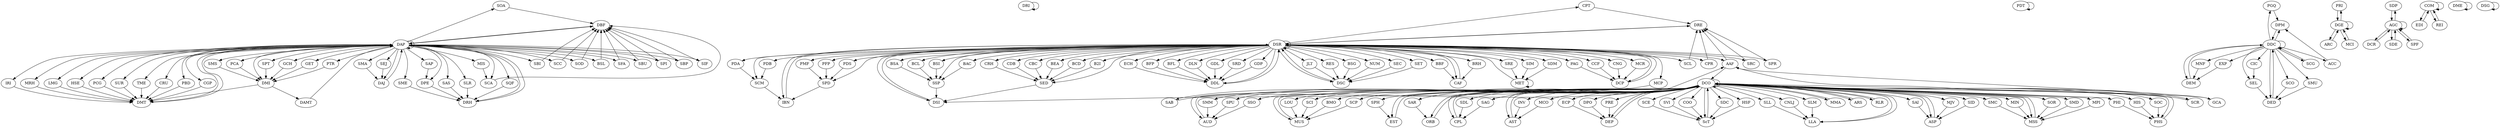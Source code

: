 digraph  {
	SOA	 [pos="[ 0.95681028  0.05925018]"];
	DBF	 [pos="[ 0.95681028  0.05925018]"];
	SOA -> DBF;
	DRI	 [pos="[ 1.  0.]"];
	DRI -> DRI;
	CPT	 [pos="[ 0.95381735  0.09779277]"];
	DRE	 [pos="[ 0.95381735  0.09779277]"];
	CPT -> DRE;
	IRI	 [pos="[ 0.95681028  0.05925018]"];
	DMT	 [pos="[ 0.95681028  0.05925018]"];
	IRI -> DMT;
	PDT	 [pos="[ 1.  0.]"];
	PDT -> PDT;
	SDM	 [pos="[ 0.95381735  0.09779277]"];
	MET	 [pos="[ 0.95381735  0.09779277]"];
	SDM -> MET;
	SAI	 [pos="[ 0.95381735  0.09779277]"];
	ASP	 [pos="[ 0.95381735  0.09779277]"];
	SAI -> ASP;
	PDA	 [pos="[ 0.95381735  0.09779277]"];
	SCM	 [pos="[ 0.95381735  0.09779277]"];
	PDA -> SCM;
	DAP	 [pos="[ 0.95681028  0.05925018]"];
	DAP -> SOA;
	DAP -> IRI;
	DAP -> DAP;
	MIS	 [pos="[ 0.95681028  0.05925018]"];
	DAP -> MIS;
	MRH	 [pos="[ 0.95681028  0.05925018]"];
	DAP -> MRH;
	DAP -> DMT;
	LMG	 [pos="[ 0.95681028  0.05925018]"];
	DAP -> LMG;
	DAJ	 [pos="[ 0.95681028  0.05925018]"];
	DAP -> DAJ;
	SIF	 [pos="[ 0.95681028  0.05925018]"];
	DAP -> SIF;
	SBI	 [pos="[ 0.95681028  0.05925018]"];
	DAP -> SBI;
	CRU	 [pos="[ 0.95681028  0.05925018]"];
	DAP -> CRU;
	CGP	 [pos="[ 0.95681028  0.05925018]"];
	DAP -> CGP;
	HSE	 [pos="[ 0.95681028  0.05925018]"];
	DAP -> HSE;
	PCG	 [pos="[ 0.95681028  0.05925018]"];
	DAP -> PCG;
	SCC	 [pos="[ 0.95681028  0.05925018]"];
	DAP -> SCC;
	SAP	 [pos="[ 0.95681028  0.05925018]"];
	DAP -> SAP;
	SOD	 [pos="[ 0.95681028  0.05925018]"];
	DAP -> SOD;
	PCA	 [pos="[ 0.95681028  0.05925018]"];
	DAP -> PCA;
	SAS	 [pos="[ 0.95681028  0.05925018]"];
	DAP -> SAS;
	SMA	 [pos="[ 0.95681028  0.05925018]"];
	DAP -> SMA;
	DMI	 [pos="[ 0.95681028  0.05925018]"];
	DAP -> DMI;
	SPT	 [pos="[ 0.95681028  0.05925018]"];
	DAP -> SPT;
	SUR	 [pos="[ 0.95681028  0.05925018]"];
	DAP -> SUR;
	BSL	 [pos="[ 0.95681028  0.05925018]"];
	DAP -> BSL;
	SCA	 [pos="[ 0.95681028  0.05925018]"];
	DAP -> SCA;
	SFA	 [pos="[ 0.95681028  0.05925018]"];
	DAP -> SFA;
	TME	 [pos="[ 0.95681028  0.05925018]"];
	DAP -> TME;
	DRH	 [pos="[ 0.95681028  0.05925018]"];
	DAP -> DRH;
	SBU	 [pos="[ 0.95681028  0.05925018]"];
	DAP -> SBU;
	GCH	 [pos="[ 0.95681028  0.05925018]"];
	DAP -> GCH;
	SME	 [pos="[ 0.95681028  0.05925018]"];
	DAP -> SME;
	GET	 [pos="[ 0.95681028  0.05925018]"];
	DAP -> GET;
	PTR	 [pos="[ 0.95681028  0.05925018]"];
	DAP -> PTR;
	SEJ	 [pos="[ 0.95681028  0.05925018]"];
	DAP -> SEJ;
	PBD	 [pos="[ 0.95681028  0.05925018]"];
	DAP -> PBD;
	SMS	 [pos="[ 0.95681028  0.05925018]"];
	DAP -> SMS;
	DAP -> DBF;
	SPI	 [pos="[ 0.95681028  0.05925018]"];
	DAP -> SPI;
	SLR	 [pos="[ 0.95681028  0.05925018]"];
	DAP -> SLR;
	SQF	 [pos="[ 0.95681028  0.05925018]"];
	DAP -> SQF;
	DPE	 [pos="[ 0.95681028  0.05925018]"];
	DAP -> DPE;
	SBP	 [pos="[ 0.95681028  0.05925018]"];
	DAP -> SBP;
	MCR	 [pos="[ 0.95381735  0.09779277]"];
	DCP	 [pos="[ 0.95381735  0.09779277]"];
	MCR -> DCP;
	IBN	 [pos="[ 0.95381735  0.09779277]"];
	DSR	 [pos="[ 0.95381735  0.09779277]"];
	IBN -> DSR;
	PGQ	 [pos="[ 0.84415894  0.10869489]"];
	DPM	 [pos="[ 0.84415894  0.10869489]"];
	PGQ -> DPM;
	PMF	 [pos="[ 0.95381735  0.09779277]"];
	SPD	 [pos="[ 0.95381735  0.09779277]"];
	PMF -> SPD;
	BAC	 [pos="[ 0.95381735  0.09779277]"];
	SSP	 [pos="[ 0.95381735  0.09779277]"];
	BAC -> SSP;
	PAG	 [pos="[ 0.95381735  0.09779277]"];
	PAG -> DCP;
	PRI	 [pos="[ 0.91385444  0.82994208]"];
	DGE	 [pos="[ 0.91385444  0.82994208]"];
	PRI -> DGE;
	SMD	 [pos="[ 0.95381735  0.09779277]"];
	MSS	 [pos="[ 0.95381735  0.09779277]"];
	SMD -> MSS;
	PHS	 [pos="[ 0.95381735  0.09779277]"];
	DCO	 [pos="[ 0.95381735  0.09779277]"];
	PHS -> DCO;
	SDP	 [pos="[ 0.          0.53585126]"];
	AGC	 [pos="[  3.96358380e-16   5.35851263e-01]"];
	SDP -> AGC;
	DGE -> PRI;
	DGE -> DGE;
	ARC	 [pos="[ 0.91385444  0.82994208]"];
	DGE -> ARC;
	MCI	 [pos="[ 0.91385444  0.82994208]"];
	DGE -> MCI;
	ECH	 [pos="[ 0.95381735  0.09779277]"];
	DDL	 [pos="[ 0.95381735  0.09779277]"];
	ECH -> DDL;
	MIS -> SCA;
	MRH -> DMT;
	MNF	 [pos="[ 0.84415894  0.10869489]"];
	DEM	 [pos="[ 0.84415894  0.10869489]"];
	MNF -> DEM;
	PFP	 [pos="[ 0.95381735  0.09779277]"];
	PFP -> SPD;
	MJV	 [pos="[ 0.95381735  0.09779277]"];
	MJV -> ASP;
	COM	 [pos="[ 0.97238719  0.18944412]"];
	COM -> COM;
	EDI	 [pos="[ 0.97238719  0.18944412]"];
	COM -> EDI;
	REI	 [pos="[ 0.97238719  0.18944412]"];
	COM -> REI;
	DMT -> DAP;
	JLT	 [pos="[ 0.95381735  0.09779277]"];
	DSC	 [pos="[ 0.95381735  0.09779277]"];
	JLT -> DSC;
	AUD	 [pos="[ 0.95381735  0.09779277]"];
	AUD -> DCO;
	LMG -> DMT;
	SPU	 [pos="[ 0.95381735  0.09779277]"];
	SPU -> AUD;
	AGC -> SDP;
	AGC -> AGC;
	DCR	 [pos="[  1.58543352e-15   5.35851263e-01]"];
	AGC -> DCR;
	SDE	 [pos="[  1.18907514e-15   5.35851263e-01]"];
	AGC -> SDE;
	SPF	 [pos="[  1.05695568e-15   5.35851263e-01]"];
	AGC -> SPF;
	SED	 [pos="[ 0.95381735  0.09779277]"];
	DSI	 [pos="[ 0.95381735  0.09779277]"];
	SED -> DSI;
	DME	 [pos="[ 1.  0.]"];
	DME -> DME;
	PDS	 [pos="[ 0.95381735  0.09779277]"];
	PDS -> SPD;
	RES	 [pos="[ 0.95381735  0.09779277]"];
	RES -> DSC;
	AAF	 [pos="[ 0.95381735  0.09779277]"];
	AAF -> DCO;
	AAF -> DRE;
	DAJ -> DAP;
	BFP	 [pos="[ 0.95381735  0.09779277]"];
	BFP -> DDL;
	SIF -> DBF;
	DSG	 [pos="[ 1.  0.]"];
	DSG -> DSG;
	BSG	 [pos="[ 0.95381735  0.09779277]"];
	BSG -> DSC;
	CCF	 [pos="[ 0.95381735  0.09779277]"];
	CCF -> DCP;
	DAMT	 [pos="[ 0.95681028  0.05925018]"];
	DAMT -> DAP;
	BFL	 [pos="[ 0.95381735  0.09779277]"];
	BFL -> DDL;
	DDC	 [pos="[ 0.84415894  0.10869489]"];
	DEM -> DDC;
	PDB	 [pos="[ 0.95381735  0.09779277]"];
	PDB -> SCM;
	PHI	 [pos="[ 0.95381735  0.09779277]"];
	PHI -> PHS;
	DLN	 [pos="[ 0.95381735  0.09779277]"];
	DLN -> DDL;
	EDI -> COM;
	SMM	 [pos="[ 0.95381735  0.09779277]"];
	SMM -> AUD;
	SAB	 [pos="[ 0.95381735  0.09779277]"];
	SAB -> AAF;
	MSS -> DCO;
	HIS	 [pos="[ 0.95381735  0.09779277]"];
	HIS -> PHS;
	LOU	 [pos="[ 0.95381735  0.09779277]"];
	MUS	 [pos="[ 0.95381735  0.09779277]"];
	LOU -> MUS;
	CRH	 [pos="[ 0.95381735  0.09779277]"];
	CRH -> SED;
	SBI -> DBF;
	DCR -> AGC;
	CRU -> DMT;
	CGP -> DMT;
	BSA	 [pos="[ 0.95381735  0.09779277]"];
	BSA -> SSP;
	CNG	 [pos="[ 0.95381735  0.09779277]"];
	CNG -> DCP;
	BCL	 [pos="[ 0.95381735  0.09779277]"];
	BCL -> SSP;
	HSE -> DMT;
	PCG -> DMT;
	DCO -> SAI;
	DCO -> SMD;
	DCO -> PHS;
	DCO -> MJV;
	DCO -> AUD;
	DCO -> SPU;
	DCO -> PHI;
	DCO -> SMM;
	DCO -> SAB;
	DCO -> MSS;
	DCO -> HIS;
	DCO -> LOU;
	DCO -> DCO;
	DCO -> ASP;
	SPH	 [pos="[ 0.95381735  0.09779277]"];
	DCO -> SPH;
	ORB	 [pos="[ 0.95381735  0.09779277]"];
	DCO -> ORB;
	SCI	 [pos="[ 0.95381735  0.09779277]"];
	DCO -> SCI;
	SDL	 [pos="[ 0.95381735  0.09779277]"];
	DCO -> SDL;
	SOC	 [pos="[ 0.95381735  0.09779277]"];
	DCO -> SOC;
	SCR	 [pos="[ 0.95381735  0.09779277]"];
	DCO -> SCR;
	AST	 [pos="[ 0.95381735  0.09779277]"];
	DCO -> AST;
	BMO	 [pos="[ 0.95381735  0.09779277]"];
	DCO -> BMO;
	ECP	 [pos="[ 0.95381735  0.09779277]"];
	DCO -> ECP;
	SDC	 [pos="[ 0.95381735  0.09779277]"];
	DCO -> SDC;
	HSF	 [pos="[ 0.95381735  0.09779277]"];
	DCO -> HSF;
	LLA	 [pos="[ 0.95381735  0.09779277]"];
	DCO -> LLA;
	SLL	 [pos="[ 0.95381735  0.09779277]"];
	DCO -> SLL;
	SCE	 [pos="[ 0.95381735  0.09779277]"];
	DCO -> SCE;
	SVI	 [pos="[ 0.95381735  0.09779277]"];
	DCO -> SVI;
	INV	 [pos="[ 0.95381735  0.09779277]"];
	DCO -> INV;
	SLM	 [pos="[ 0.95381735  0.09779277]"];
	DCO -> SLM;
	SAR	 [pos="[ 0.95381735  0.09779277]"];
	DCO -> SAR;
	CNLJ	 [pos="[ 0.95381735  0.09779277]"];
	DCO -> CNLJ;
	MMA	 [pos="[ 0.95381735  0.09779277]"];
	DCO -> MMA;
	ARS	 [pos="[ 0.95381735  0.09779277]"];
	DCO -> ARS;
	SOR	 [pos="[ 0.95381735  0.09779277]"];
	DCO -> SOR;
	MPI	 [pos="[ 0.95381735  0.09779277]"];
	DCO -> MPI;
	MCO	 [pos="[ 0.95381735  0.09779277]"];
	DCO -> MCO;
	EST	 [pos="[ 0.95381735  0.09779277]"];
	DCO -> EST;
	DCO -> MUS;
	RLR	 [pos="[ 0.95381735  0.09779277]"];
	DCO -> RLR;
	GCA	 [pos="[ 0.95381735  0.09779277]"];
	DCO -> GCA;
	DPO	 [pos="[ 0.95381735  0.09779277]"];
	DCO -> DPO;
	SMC	 [pos="[ 0.95381735  0.09779277]"];
	DCO -> SMC;
	ScT	 [pos="[ 0.95381735  0.09779277]"];
	DCO -> ScT;
	SID	 [pos="[ 0.95381735  0.09779277]"];
	DCO -> SID;
	CPL	 [pos="[ 0.95381735  0.09779277]"];
	DCO -> CPL;
	SAG	 [pos="[ 0.95381735  0.09779277]"];
	DCO -> SAG;
	DEP	 [pos="[ 0.95381735  0.09779277]"];
	DCO -> DEP;
	SSO	 [pos="[ 0.95381735  0.09779277]"];
	DCO -> SSO;
	SCP	 [pos="[ 0.95381735  0.09779277]"];
	DCO -> SCP;
	MIN	 [pos="[ 0.95381735  0.09779277]"];
	DCO -> MIN;
	COO	 [pos="[ 0.95381735  0.09779277]"];
	DCO -> COO;
	PRE	 [pos="[ 0.95381735  0.09779277]"];
	DCO -> PRE;
	ASP -> DCO;
	DPM -> DDC;
	SEL	 [pos="[ 0.84415894  0.10869489]"];
	DED	 [pos="[ 0.84415894  0.10869489]"];
	SEL -> DED;
	SCC -> DBF;
	SPH -> EST;
	DSI -> DSR;
	GDL	 [pos="[ 0.95381735  0.09779277]"];
	GDL -> DDL;
	ORB -> DCO;
	SCI -> MUS;
	SAP -> DPE;
	SOD -> DBF;
	SRC	 [pos="[ 0.95381735  0.09779277]"];
	SRC -> DRE;
	SDL -> CPL;
	SOC -> PHS;
	SCR -> AAF;
	CDB	 [pos="[ 0.95381735  0.09779277]"];
	CDB -> SED;
	SCO	 [pos="[ 0.84415894  0.10869489]"];
	SCO -> DED;
	AST -> DCO;
	BMO -> MUS;
	CBC	 [pos="[ 0.95381735  0.09779277]"];
	CBC -> SED;
	ECP -> DEP;
	SDC -> ScT;
	DSR -> CPT;
	DSR -> SDM;
	DSR -> PDA;
	DSR -> MCR;
	DSR -> IBN;
	DSR -> PMF;
	DSR -> BAC;
	DSR -> PAG;
	DSR -> ECH;
	DSR -> PFP;
	DSR -> JLT;
	DSR -> SED;
	DSR -> PDS;
	DSR -> RES;
	DSR -> AAF;
	DSR -> BFP;
	DSR -> BSG;
	DSR -> CCF;
	DSR -> BFL;
	DSR -> PDB;
	DSR -> DLN;
	DSR -> CRH;
	DSR -> BSA;
	DSR -> CNG;
	DSR -> BCL;
	DSR -> DSI;
	DSR -> GDL;
	DSR -> SRC;
	DSR -> CDB;
	DSR -> CBC;
	DSR -> DSR;
	BRH	 [pos="[ 0.95381735  0.09779277]"];
	DSR -> BRH;
	NUM	 [pos="[ 0.95381735  0.09779277]"];
	DSR -> NUM;
	BEA	 [pos="[ 0.95381735  0.09779277]"];
	DSR -> BEA;
	CAF	 [pos="[ 0.95381735  0.09779277]"];
	DSR -> CAF;
	BCD	 [pos="[ 0.95381735  0.09779277]"];
	DSR -> BCD;
	SRE	 [pos="[ 0.95381735  0.09779277]"];
	DSR -> SRE;
	MCP	 [pos="[ 0.95381735  0.09779277]"];
	DSR -> MCP;
	DSR -> SCM;
	SPR	 [pos="[ 0.95381735  0.09779277]"];
	DSR -> SPR;
	DSR -> SPD;
	DSR -> DCP;
	SCL	 [pos="[ 0.95381735  0.09779277]"];
	DSR -> SCL;
	DSR -> DSC;
	SRD	 [pos="[ 0.95381735  0.09779277]"];
	DSR -> SRD;
	SEC	 [pos="[ 0.95381735  0.09779277]"];
	DSR -> SEC;
	CPR	 [pos="[ 0.95381735  0.09779277]"];
	DSR -> CPR;
	GDP	 [pos="[ 0.95381735  0.09779277]"];
	DSR -> GDP;
	BBF	 [pos="[ 0.95381735  0.09779277]"];
	DSR -> BBF;
	SIM	 [pos="[ 0.95381735  0.09779277]"];
	DSR -> SIM;
	BSI	 [pos="[ 0.95381735  0.09779277]"];
	DSR -> BSI;
	DSR -> SSP;
	B2I	 [pos="[ 0.95381735  0.09779277]"];
	DSR -> B2I;
	SET	 [pos="[ 0.95381735  0.09779277]"];
	DSR -> SET;
	DSR -> DRE;
	DSR -> DDL;
	BRH -> CAF;
	HSF -> ScT;
	PCA -> DMI;
	SAS -> DRH;
	NUM -> DSC;
	BEA -> SED;
	SMA -> DAJ;
	DMI -> DMT;
	DMI -> DAMT;
	LLA -> DCO;
	SMU	 [pos="[ 0.84415894  0.10869489]"];
	SMU -> DED;
	SLL -> LLA;
	SPT -> DMI;
	EXP	 [pos="[ 0.84415894  0.10869489]"];
	EXP -> DEM;
	CAF -> DSR;
	SUR -> DMT;
	BCD -> SED;
	SCE -> ScT;
	BSL -> DBF;
	ARC -> DGE;
	SVI -> ScT;
	DED -> DDC;
	INV -> AST;
	SDE -> AGC;
	SCA -> DBF;
	SRE -> MET;
	SFA -> DBF;
	SLM -> LLA;
	MCP -> DSI;
	SCM -> IBN;
	SAR -> ORB;
	CNLJ -> LLA;
	SPR -> DRE;
	TME -> DMT;
	SPD -> IBN;
	DCP -> DSR;
	MMA -> DCO;
	SCL -> DRE;
	DRH -> DAP;
	DSC -> DSR;
	SBU -> DBF;
	GCH -> DMI;
	SME -> DRH;
	SRD -> DDL;
	ARS -> DCO;
	CIC	 [pos="[ 0.84415894  0.10869489]"];
	CIC -> SEL;
	SOR -> MSS;
	SEC -> DSC;
	MPI -> MSS;
	GET -> DMI;
	PTR -> DMI;
	MCO -> AST;
	EST -> DCO;
	SCG	 [pos="[ 0.84415894  0.10869489]"];
	SCG -> DDC;
	SEJ -> DAJ;
	CPR -> DRE;
	GDP -> DDL;
	MUS -> DCO;
	RLR -> DCO;
	PBD -> DMT;
	BBF -> CAF;
	SMS -> DMI;
	GCA -> AAF;
	DPO -> DEP;
	SIM -> MET;
	REI -> COM;
	DBF -> DAP;
	ACC	 [pos="[ 0.84415894  0.10869489]"];
	ACC -> DPM;
	BSI -> SSP;
	SSP -> DSI;
	SPI -> DBF;
	B2I -> SED;
	DDC -> PGQ;
	DDC -> MNF;
	DDC -> DEM;
	DDC -> DPM;
	DDC -> SEL;
	DDC -> SCO;
	DDC -> SMU;
	DDC -> EXP;
	DDC -> DED;
	DDC -> CIC;
	DDC -> SCG;
	DDC -> ACC;
	DDC -> DDC;
	SPF -> AGC;
	SLR -> DRH;
	SQF -> DRH;
	SMC -> MSS;
	DPE -> DRH;
	ScT -> DCO;
	SID -> ASP;
	CPL -> DCO;
	SAG -> CPL;
	MET -> DSR;
	MET -> MET;
	SET -> DSC;
	DEP -> DCO;
	MCI -> DGE;
	SSO -> AUD;
	SCP -> MUS;
	SBP -> DBF;
	MIN -> MSS;
	DRE -> DSR;
	COO -> ScT;
	DDL -> DSR;
	PRE -> DEP;
}
